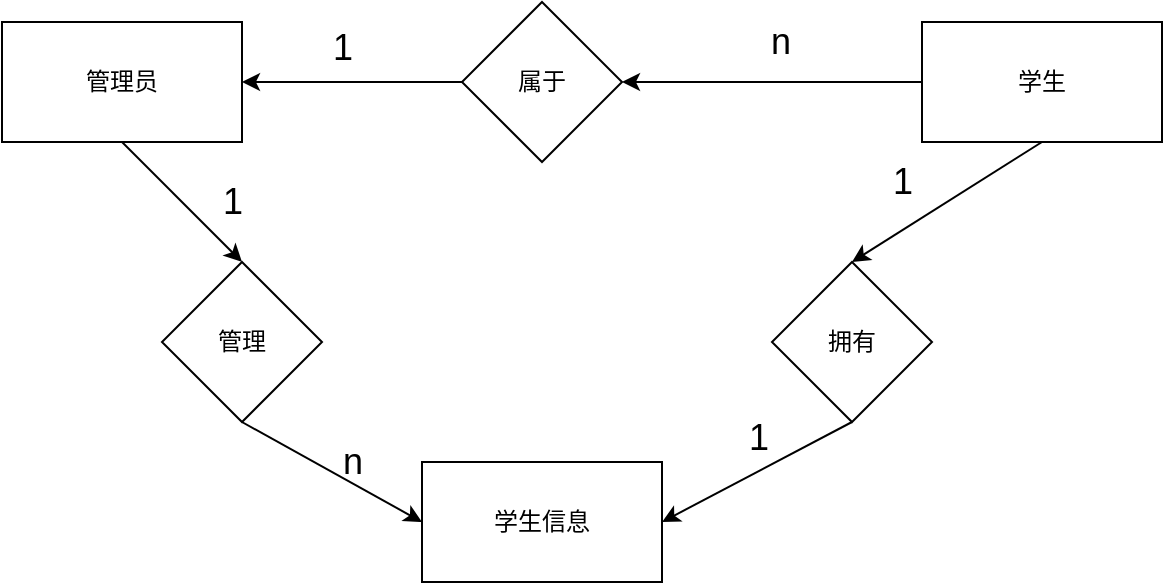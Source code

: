 <mxfile version="24.1.0" type="device">
  <diagram name="第 1 页" id="cel76hCXLqD6WBtZokLC">
    <mxGraphModel dx="703" dy="934" grid="1" gridSize="10" guides="1" tooltips="1" connect="1" arrows="1" fold="1" page="1" pageScale="1" pageWidth="827" pageHeight="1169" background="none" math="0" shadow="0">
      <root>
        <mxCell id="0" />
        <mxCell id="1" parent="0" />
        <mxCell id="e6DUbJQ5UPd30EaMvqX4-7" style="rounded=0;orthogonalLoop=1;jettySize=auto;html=1;exitX=0.5;exitY=1;exitDx=0;exitDy=0;entryX=0.5;entryY=0;entryDx=0;entryDy=0;" edge="1" parent="1" source="e6DUbJQ5UPd30EaMvqX4-1" target="e6DUbJQ5UPd30EaMvqX4-5">
          <mxGeometry relative="1" as="geometry" />
        </mxCell>
        <mxCell id="e6DUbJQ5UPd30EaMvqX4-9" style="edgeStyle=orthogonalEdgeStyle;rounded=0;orthogonalLoop=1;jettySize=auto;html=1;exitX=1;exitY=0.5;exitDx=0;exitDy=0;entryX=0;entryY=0.5;entryDx=0;entryDy=0;startArrow=classic;startFill=1;endArrow=none;endFill=0;" edge="1" parent="1" source="e6DUbJQ5UPd30EaMvqX4-1" target="e6DUbJQ5UPd30EaMvqX4-2">
          <mxGeometry relative="1" as="geometry" />
        </mxCell>
        <mxCell id="e6DUbJQ5UPd30EaMvqX4-1" value="管理员" style="rounded=0;whiteSpace=wrap;html=1;" vertex="1" parent="1">
          <mxGeometry x="50" y="210" width="120" height="60" as="geometry" />
        </mxCell>
        <mxCell id="e6DUbJQ5UPd30EaMvqX4-10" style="edgeStyle=orthogonalEdgeStyle;rounded=0;orthogonalLoop=1;jettySize=auto;html=1;exitX=1;exitY=0.5;exitDx=0;exitDy=0;entryX=0;entryY=0.5;entryDx=0;entryDy=0;startArrow=classic;startFill=1;endArrow=none;endFill=0;" edge="1" parent="1" source="e6DUbJQ5UPd30EaMvqX4-2" target="e6DUbJQ5UPd30EaMvqX4-3">
          <mxGeometry relative="1" as="geometry" />
        </mxCell>
        <mxCell id="e6DUbJQ5UPd30EaMvqX4-13" value="&lt;font style=&quot;font-size: 18px;&quot;&gt;n&lt;/font&gt;" style="edgeLabel;html=1;align=center;verticalAlign=middle;resizable=0;points=[];" vertex="1" connectable="0" parent="e6DUbJQ5UPd30EaMvqX4-10">
          <mxGeometry x="0.157" y="4" relative="1" as="geometry">
            <mxPoint x="-8" y="-16" as="offset" />
          </mxGeometry>
        </mxCell>
        <mxCell id="e6DUbJQ5UPd30EaMvqX4-2" value="属于" style="rhombus;whiteSpace=wrap;html=1;" vertex="1" parent="1">
          <mxGeometry x="280" y="200" width="80" height="80" as="geometry" />
        </mxCell>
        <mxCell id="e6DUbJQ5UPd30EaMvqX4-11" style="rounded=0;orthogonalLoop=1;jettySize=auto;html=1;exitX=0.5;exitY=1;exitDx=0;exitDy=0;entryX=0.5;entryY=0;entryDx=0;entryDy=0;" edge="1" parent="1" source="e6DUbJQ5UPd30EaMvqX4-3" target="e6DUbJQ5UPd30EaMvqX4-6">
          <mxGeometry relative="1" as="geometry" />
        </mxCell>
        <mxCell id="e6DUbJQ5UPd30EaMvqX4-3" value="学生" style="rounded=0;whiteSpace=wrap;html=1;" vertex="1" parent="1">
          <mxGeometry x="510" y="210" width="120" height="60" as="geometry" />
        </mxCell>
        <mxCell id="e6DUbJQ5UPd30EaMvqX4-4" value="学生信息" style="rounded=0;whiteSpace=wrap;html=1;" vertex="1" parent="1">
          <mxGeometry x="260" y="430" width="120" height="60" as="geometry" />
        </mxCell>
        <mxCell id="e6DUbJQ5UPd30EaMvqX4-8" style="rounded=0;orthogonalLoop=1;jettySize=auto;html=1;exitX=0.5;exitY=1;exitDx=0;exitDy=0;entryX=0;entryY=0.5;entryDx=0;entryDy=0;" edge="1" parent="1" source="e6DUbJQ5UPd30EaMvqX4-5" target="e6DUbJQ5UPd30EaMvqX4-4">
          <mxGeometry relative="1" as="geometry" />
        </mxCell>
        <mxCell id="e6DUbJQ5UPd30EaMvqX4-5" value="管理" style="rhombus;whiteSpace=wrap;html=1;" vertex="1" parent="1">
          <mxGeometry x="130" y="330" width="80" height="80" as="geometry" />
        </mxCell>
        <mxCell id="e6DUbJQ5UPd30EaMvqX4-12" style="rounded=0;orthogonalLoop=1;jettySize=auto;html=1;exitX=0.5;exitY=1;exitDx=0;exitDy=0;entryX=1;entryY=0.5;entryDx=0;entryDy=0;" edge="1" parent="1" source="e6DUbJQ5UPd30EaMvqX4-6" target="e6DUbJQ5UPd30EaMvqX4-4">
          <mxGeometry relative="1" as="geometry" />
        </mxCell>
        <mxCell id="e6DUbJQ5UPd30EaMvqX4-19" value="&lt;font style=&quot;font-size: 18px;&quot;&gt;1&lt;/font&gt;" style="edgeLabel;html=1;align=center;verticalAlign=middle;resizable=0;points=[];" vertex="1" connectable="0" parent="e6DUbJQ5UPd30EaMvqX4-12">
          <mxGeometry x="-0.13" y="-2" relative="1" as="geometry">
            <mxPoint x="-5" y="-12" as="offset" />
          </mxGeometry>
        </mxCell>
        <mxCell id="e6DUbJQ5UPd30EaMvqX4-6" value="拥有" style="rhombus;whiteSpace=wrap;html=1;" vertex="1" parent="1">
          <mxGeometry x="435" y="330" width="80" height="80" as="geometry" />
        </mxCell>
        <mxCell id="e6DUbJQ5UPd30EaMvqX4-14" value="&lt;font style=&quot;font-size: 18px;&quot;&gt;1&lt;/font&gt;" style="text;html=1;align=center;verticalAlign=middle;resizable=0;points=[];autosize=1;strokeColor=none;fillColor=none;" vertex="1" parent="1">
          <mxGeometry x="205" y="203" width="30" height="40" as="geometry" />
        </mxCell>
        <mxCell id="e6DUbJQ5UPd30EaMvqX4-16" value="&lt;font style=&quot;font-size: 18px;&quot;&gt;1&lt;/font&gt;" style="text;html=1;align=center;verticalAlign=middle;resizable=0;points=[];autosize=1;strokeColor=none;fillColor=none;" vertex="1" parent="1">
          <mxGeometry x="150" y="280" width="30" height="40" as="geometry" />
        </mxCell>
        <mxCell id="e6DUbJQ5UPd30EaMvqX4-17" value="&lt;font style=&quot;font-size: 18px;&quot;&gt;n&lt;/font&gt;" style="text;html=1;align=center;verticalAlign=middle;resizable=0;points=[];autosize=1;strokeColor=none;fillColor=none;" vertex="1" parent="1">
          <mxGeometry x="210" y="410" width="30" height="40" as="geometry" />
        </mxCell>
        <mxCell id="e6DUbJQ5UPd30EaMvqX4-18" value="&lt;font style=&quot;font-size: 18px;&quot;&gt;1&lt;/font&gt;" style="text;html=1;align=center;verticalAlign=middle;resizable=0;points=[];autosize=1;strokeColor=none;fillColor=none;" vertex="1" parent="1">
          <mxGeometry x="485" y="270" width="30" height="40" as="geometry" />
        </mxCell>
      </root>
    </mxGraphModel>
  </diagram>
</mxfile>
